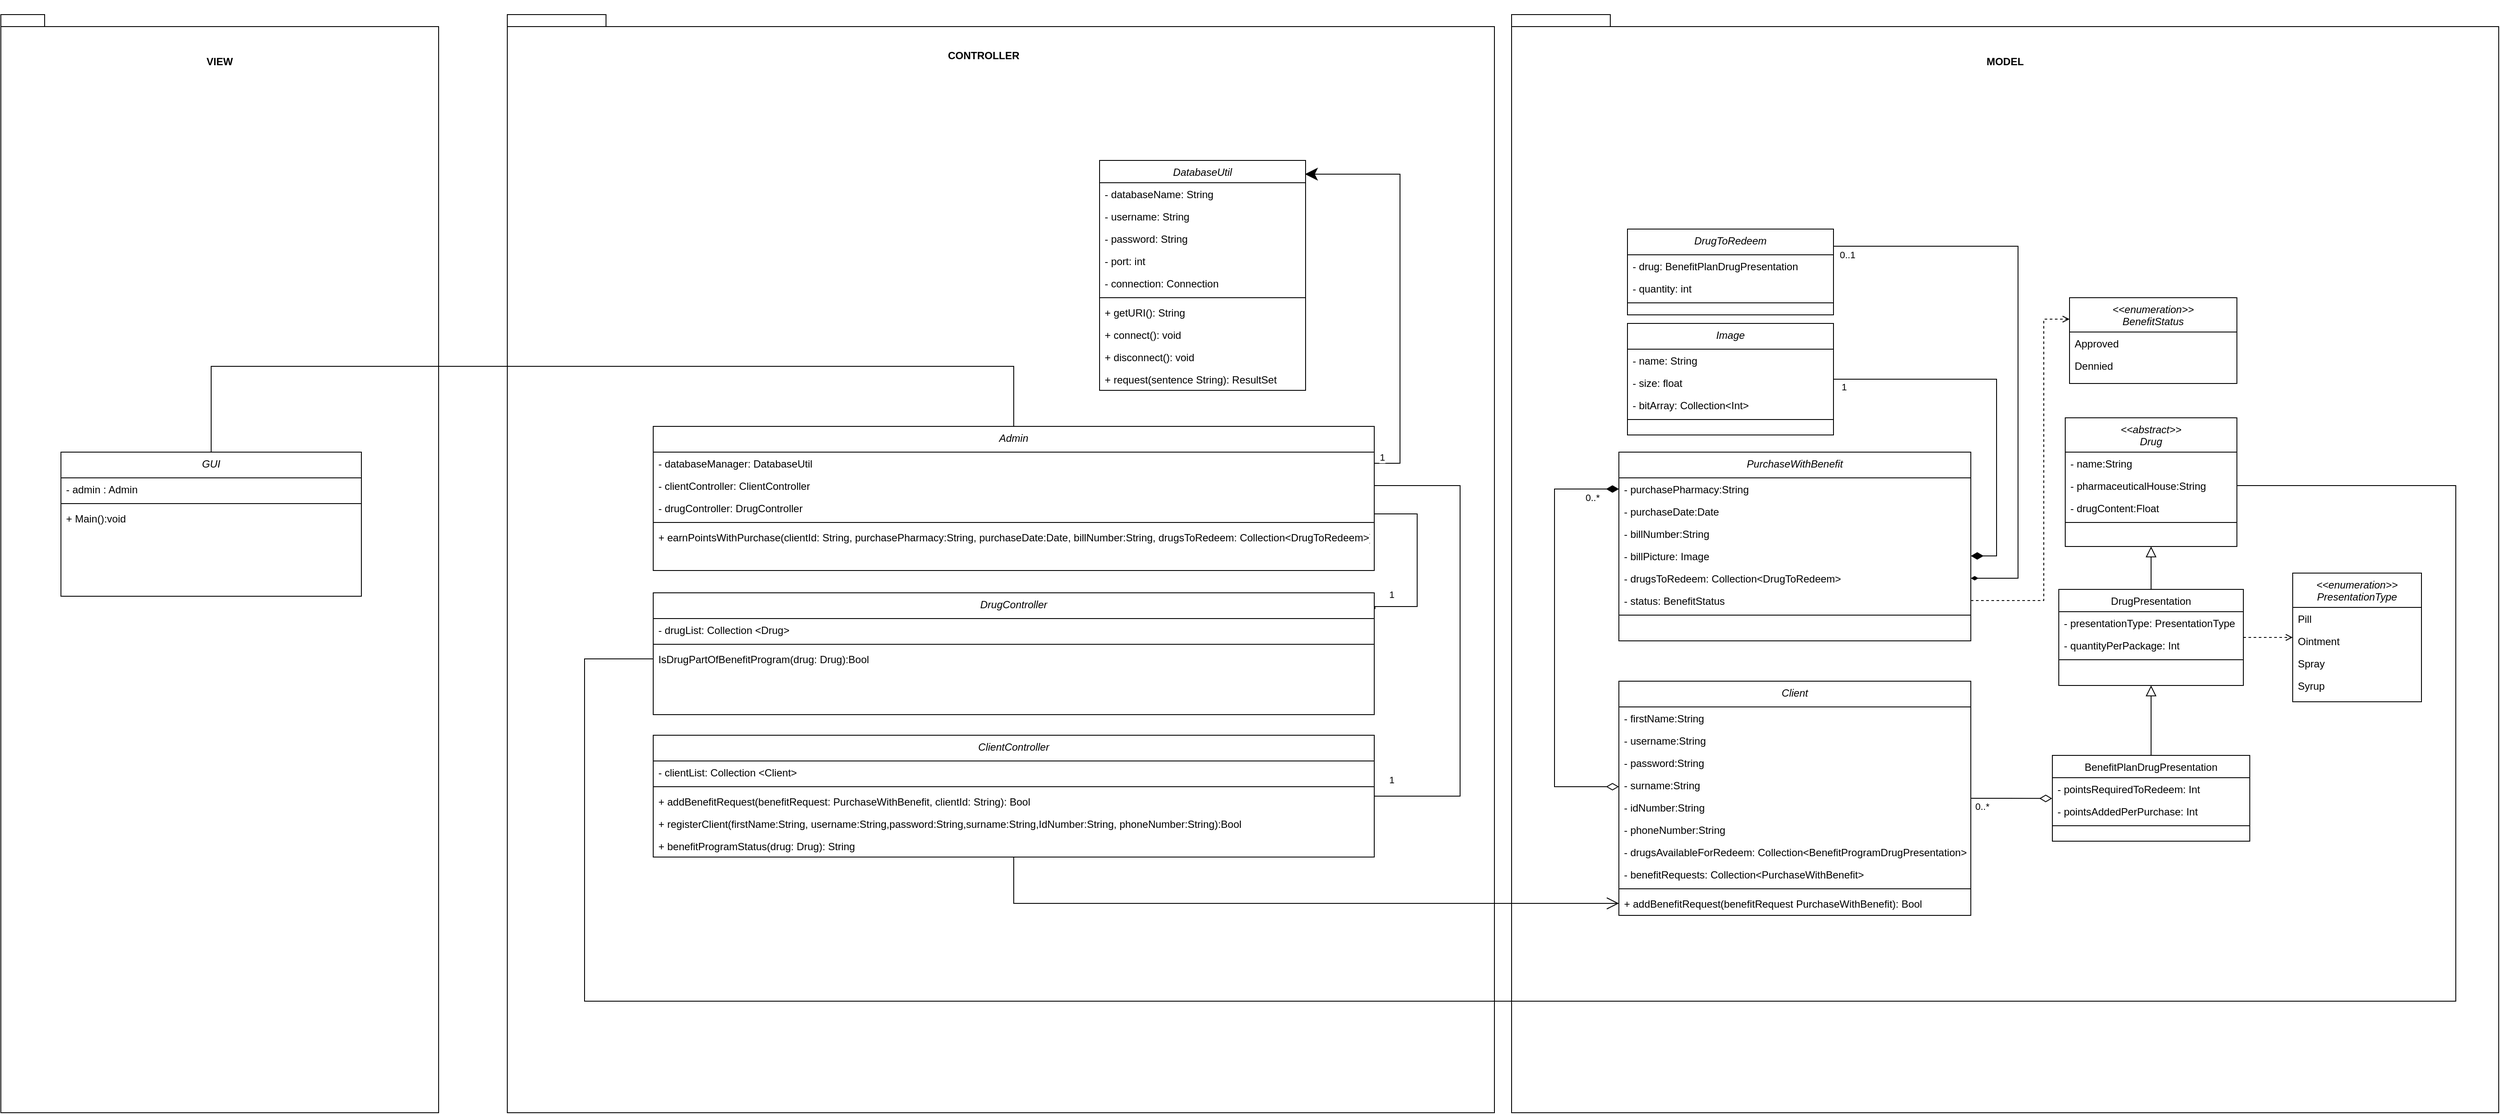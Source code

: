 <mxfile version="20.2.3" type="github">
  <diagram id="C5RBs43oDa-KdzZeNtuy" name="Page-1">
    <mxGraphModel dx="7880" dy="4813" grid="1" gridSize="10" guides="1" tooltips="1" connect="1" arrows="1" fold="1" page="1" pageScale="1" pageWidth="3300" pageHeight="2339" math="0" shadow="0">
      <root>
        <mxCell id="WIyWlLk6GJQsqaUBKTNV-0" />
        <mxCell id="WIyWlLk6GJQsqaUBKTNV-1" parent="WIyWlLk6GJQsqaUBKTNV-0" />
        <mxCell id="3LcJSR5Ssc-uMSmeljts-72" value="&amp;nbsp;" style="shape=folder;fontStyle=1;spacingTop=10;tabWidth=40;tabHeight=14;tabPosition=left;html=1;labelPosition=center;verticalLabelPosition=top;align=center;verticalAlign=bottom;horizontal=1;whiteSpace=wrap;" vertex="1" parent="WIyWlLk6GJQsqaUBKTNV-1">
          <mxGeometry x="750" y="570" width="1150" height="1280" as="geometry" />
        </mxCell>
        <mxCell id="atUHnyM-62ceG-vr9zn7-1" value="&amp;nbsp;" style="shape=folder;fontStyle=1;spacingTop=10;tabWidth=40;tabHeight=14;tabPosition=left;html=1;labelPosition=center;verticalLabelPosition=top;align=center;verticalAlign=bottom;horizontal=1;whiteSpace=wrap;" parent="WIyWlLk6GJQsqaUBKTNV-1" vertex="1">
          <mxGeometry x="1920" y="570" width="1150" height="1280" as="geometry" />
        </mxCell>
        <mxCell id="atUHnyM-62ceG-vr9zn7-2" value="&lt;&lt;abstract&gt;&gt;&#xa;Drug &#xa;" style="swimlane;fontStyle=2;align=center;verticalAlign=top;childLayout=stackLayout;horizontal=1;startSize=40;horizontalStack=0;resizeParent=1;resizeLast=0;collapsible=1;marginBottom=0;rounded=0;shadow=0;strokeWidth=1;" parent="WIyWlLk6GJQsqaUBKTNV-1" vertex="1">
          <mxGeometry x="2565" y="1040" width="200" height="150" as="geometry">
            <mxRectangle x="230" y="140" width="160" height="26" as="alternateBounds" />
          </mxGeometry>
        </mxCell>
        <mxCell id="atUHnyM-62ceG-vr9zn7-3" value="- name:String&#xa;" style="text;align=left;verticalAlign=top;spacingLeft=4;spacingRight=4;overflow=hidden;rotatable=0;points=[[0,0.5],[1,0.5]];portConstraint=eastwest;" parent="atUHnyM-62ceG-vr9zn7-2" vertex="1">
          <mxGeometry y="40" width="200" height="26" as="geometry" />
        </mxCell>
        <mxCell id="atUHnyM-62ceG-vr9zn7-4" value="- pharmaceuticalHouse:String&#xa;&#xa;&#xa;" style="text;align=left;verticalAlign=top;spacingLeft=4;spacingRight=4;overflow=hidden;rotatable=0;points=[[0,0.5],[1,0.5]];portConstraint=eastwest;rounded=0;shadow=0;html=0;" parent="atUHnyM-62ceG-vr9zn7-2" vertex="1">
          <mxGeometry y="66" width="200" height="26" as="geometry" />
        </mxCell>
        <mxCell id="atUHnyM-62ceG-vr9zn7-5" value="- drugContent:Float&#xa;&#xa;&#xa;&#xa;&#xa;" style="text;align=left;verticalAlign=top;spacingLeft=4;spacingRight=4;overflow=hidden;rotatable=0;points=[[0,0.5],[1,0.5]];portConstraint=eastwest;rounded=0;shadow=0;html=0;" parent="atUHnyM-62ceG-vr9zn7-2" vertex="1">
          <mxGeometry y="92" width="200" height="26" as="geometry" />
        </mxCell>
        <mxCell id="atUHnyM-62ceG-vr9zn7-6" value="" style="line;html=1;strokeWidth=1;align=left;verticalAlign=middle;spacingTop=-1;spacingLeft=3;spacingRight=3;rotatable=0;labelPosition=right;points=[];portConstraint=eastwest;" parent="atUHnyM-62ceG-vr9zn7-2" vertex="1">
          <mxGeometry y="118" width="200" height="8" as="geometry" />
        </mxCell>
        <mxCell id="CEyindMUrj24qh_-azC1-22" style="edgeStyle=orthogonalEdgeStyle;rounded=0;orthogonalLoop=1;jettySize=auto;html=1;startArrow=none;startFill=0;endArrow=open;endFill=0;dashed=1;" parent="WIyWlLk6GJQsqaUBKTNV-1" source="atUHnyM-62ceG-vr9zn7-7" target="atUHnyM-62ceG-vr9zn7-17" edge="1">
          <mxGeometry relative="1" as="geometry" />
        </mxCell>
        <mxCell id="atUHnyM-62ceG-vr9zn7-7" value="DrugPresentation" style="swimlane;fontStyle=0;align=center;verticalAlign=top;childLayout=stackLayout;horizontal=1;startSize=26;horizontalStack=0;resizeParent=1;resizeLast=0;collapsible=1;marginBottom=0;rounded=0;shadow=0;strokeWidth=1;" parent="WIyWlLk6GJQsqaUBKTNV-1" vertex="1">
          <mxGeometry x="2557.5" y="1240" width="215" height="112" as="geometry">
            <mxRectangle x="340" y="380" width="170" height="26" as="alternateBounds" />
          </mxGeometry>
        </mxCell>
        <mxCell id="atUHnyM-62ceG-vr9zn7-8" value="- presentationType: PresentationType" style="text;align=left;verticalAlign=top;spacingLeft=4;spacingRight=4;overflow=hidden;rotatable=0;points=[[0,0.5],[1,0.5]];portConstraint=eastwest;" parent="atUHnyM-62ceG-vr9zn7-7" vertex="1">
          <mxGeometry y="26" width="215" height="26" as="geometry" />
        </mxCell>
        <mxCell id="atUHnyM-62ceG-vr9zn7-9" value="- quantityPerPackage: Int" style="text;align=left;verticalAlign=top;spacingLeft=4;spacingRight=4;overflow=hidden;rotatable=0;points=[[0,0.5],[1,0.5]];portConstraint=eastwest;" parent="atUHnyM-62ceG-vr9zn7-7" vertex="1">
          <mxGeometry y="52" width="215" height="26" as="geometry" />
        </mxCell>
        <mxCell id="atUHnyM-62ceG-vr9zn7-10" value="" style="line;html=1;strokeWidth=1;align=left;verticalAlign=middle;spacingTop=-1;spacingLeft=3;spacingRight=3;rotatable=0;labelPosition=right;points=[];portConstraint=eastwest;" parent="atUHnyM-62ceG-vr9zn7-7" vertex="1">
          <mxGeometry y="78" width="215" height="8" as="geometry" />
        </mxCell>
        <mxCell id="atUHnyM-62ceG-vr9zn7-11" value="" style="endArrow=block;endSize=10;endFill=0;shadow=0;strokeWidth=1;rounded=0;edgeStyle=elbowEdgeStyle;elbow=vertical;" parent="WIyWlLk6GJQsqaUBKTNV-1" source="atUHnyM-62ceG-vr9zn7-7" target="atUHnyM-62ceG-vr9zn7-2" edge="1">
          <mxGeometry width="160" relative="1" as="geometry">
            <mxPoint x="2395" y="1203" as="sourcePoint" />
            <mxPoint x="2495" y="1101" as="targetPoint" />
          </mxGeometry>
        </mxCell>
        <mxCell id="atUHnyM-62ceG-vr9zn7-12" value="BenefitPlanDrugPresentation" style="swimlane;fontStyle=0;align=center;verticalAlign=top;childLayout=stackLayout;horizontal=1;startSize=26;horizontalStack=0;resizeParent=1;resizeLast=0;collapsible=1;marginBottom=0;rounded=0;shadow=0;strokeWidth=1;" parent="WIyWlLk6GJQsqaUBKTNV-1" vertex="1">
          <mxGeometry x="2550" y="1433.5" width="230" height="100" as="geometry">
            <mxRectangle x="340" y="380" width="170" height="26" as="alternateBounds" />
          </mxGeometry>
        </mxCell>
        <mxCell id="atUHnyM-62ceG-vr9zn7-13" value="- pointsRequiredToRedeem: Int" style="text;align=left;verticalAlign=top;spacingLeft=4;spacingRight=4;overflow=hidden;rotatable=0;points=[[0,0.5],[1,0.5]];portConstraint=eastwest;" parent="atUHnyM-62ceG-vr9zn7-12" vertex="1">
          <mxGeometry y="26" width="230" height="26" as="geometry" />
        </mxCell>
        <mxCell id="atUHnyM-62ceG-vr9zn7-14" value="- pointsAddedPerPurchase: Int" style="text;align=left;verticalAlign=top;spacingLeft=4;spacingRight=4;overflow=hidden;rotatable=0;points=[[0,0.5],[1,0.5]];portConstraint=eastwest;" parent="atUHnyM-62ceG-vr9zn7-12" vertex="1">
          <mxGeometry y="52" width="230" height="26" as="geometry" />
        </mxCell>
        <mxCell id="atUHnyM-62ceG-vr9zn7-15" value="" style="line;html=1;strokeWidth=1;align=left;verticalAlign=middle;spacingTop=-1;spacingLeft=3;spacingRight=3;rotatable=0;labelPosition=right;points=[];portConstraint=eastwest;" parent="atUHnyM-62ceG-vr9zn7-12" vertex="1">
          <mxGeometry y="78" width="230" height="8" as="geometry" />
        </mxCell>
        <mxCell id="atUHnyM-62ceG-vr9zn7-16" value="" style="endArrow=block;endSize=10;endFill=0;shadow=0;strokeWidth=1;rounded=0;edgeStyle=elbowEdgeStyle;elbow=vertical;entryX=0.5;entryY=1;entryDx=0;entryDy=0;" parent="WIyWlLk6GJQsqaUBKTNV-1" source="atUHnyM-62ceG-vr9zn7-12" target="atUHnyM-62ceG-vr9zn7-7" edge="1">
          <mxGeometry width="160" relative="1" as="geometry">
            <mxPoint x="2620" y="1200" as="sourcePoint" />
            <mxPoint x="2485" y="1140" as="targetPoint" />
          </mxGeometry>
        </mxCell>
        <mxCell id="atUHnyM-62ceG-vr9zn7-17" value="&lt;&lt;enumeration&gt;&gt;&#xa;PresentationType&#xa;" style="swimlane;fontStyle=2;align=center;verticalAlign=top;childLayout=stackLayout;horizontal=1;startSize=40;horizontalStack=0;resizeParent=1;resizeLast=0;collapsible=1;marginBottom=0;rounded=0;shadow=0;strokeWidth=1;" parent="WIyWlLk6GJQsqaUBKTNV-1" vertex="1">
          <mxGeometry x="2830" y="1221" width="150" height="150" as="geometry">
            <mxRectangle x="230" y="140" width="160" height="26" as="alternateBounds" />
          </mxGeometry>
        </mxCell>
        <mxCell id="atUHnyM-62ceG-vr9zn7-18" value="Pill" style="text;align=left;verticalAlign=top;spacingLeft=4;spacingRight=4;overflow=hidden;rotatable=0;points=[[0,0.5],[1,0.5]];portConstraint=eastwest;" parent="atUHnyM-62ceG-vr9zn7-17" vertex="1">
          <mxGeometry y="40" width="150" height="26" as="geometry" />
        </mxCell>
        <mxCell id="atUHnyM-62ceG-vr9zn7-19" value="Ointment" style="text;align=left;verticalAlign=top;spacingLeft=4;spacingRight=4;overflow=hidden;rotatable=0;points=[[0,0.5],[1,0.5]];portConstraint=eastwest;rounded=0;shadow=0;html=0;" parent="atUHnyM-62ceG-vr9zn7-17" vertex="1">
          <mxGeometry y="66" width="150" height="26" as="geometry" />
        </mxCell>
        <mxCell id="atUHnyM-62ceG-vr9zn7-20" value="Spray" style="text;align=left;verticalAlign=top;spacingLeft=4;spacingRight=4;overflow=hidden;rotatable=0;points=[[0,0.5],[1,0.5]];portConstraint=eastwest;rounded=0;shadow=0;html=0;" parent="atUHnyM-62ceG-vr9zn7-17" vertex="1">
          <mxGeometry y="92" width="150" height="26" as="geometry" />
        </mxCell>
        <mxCell id="atUHnyM-62ceG-vr9zn7-21" value="Syrup" style="text;align=left;verticalAlign=top;spacingLeft=4;spacingRight=4;overflow=hidden;rotatable=0;points=[[0,0.5],[1,0.5]];portConstraint=eastwest;rounded=0;shadow=0;html=0;" parent="atUHnyM-62ceG-vr9zn7-17" vertex="1">
          <mxGeometry y="118" width="150" height="26" as="geometry" />
        </mxCell>
        <mxCell id="atUHnyM-62ceG-vr9zn7-23" value="&lt;div&gt;MODEL&lt;/div&gt;" style="text;html=1;strokeColor=none;fillColor=none;align=center;verticalAlign=middle;whiteSpace=wrap;rounded=0;fontStyle=1" parent="WIyWlLk6GJQsqaUBKTNV-1" vertex="1">
          <mxGeometry x="2465" y="610" width="60" height="30" as="geometry" />
        </mxCell>
        <mxCell id="atUHnyM-62ceG-vr9zn7-24" value="Client" style="swimlane;fontStyle=2;align=center;verticalAlign=top;childLayout=stackLayout;horizontal=1;startSize=30;horizontalStack=0;resizeParent=1;resizeLast=0;collapsible=1;marginBottom=0;rounded=0;shadow=0;strokeWidth=1;" parent="WIyWlLk6GJQsqaUBKTNV-1" vertex="1">
          <mxGeometry x="2045" y="1347" width="410" height="273" as="geometry">
            <mxRectangle x="230" y="140" width="160" height="26" as="alternateBounds" />
          </mxGeometry>
        </mxCell>
        <mxCell id="atUHnyM-62ceG-vr9zn7-25" value="- firstName:String&#xa;" style="text;align=left;verticalAlign=top;spacingLeft=4;spacingRight=4;overflow=hidden;rotatable=0;points=[[0,0.5],[1,0.5]];portConstraint=eastwest;" parent="atUHnyM-62ceG-vr9zn7-24" vertex="1">
          <mxGeometry y="30" width="410" height="26" as="geometry" />
        </mxCell>
        <mxCell id="CEyindMUrj24qh_-azC1-0" value="- username:String&#xa;" style="text;align=left;verticalAlign=top;spacingLeft=4;spacingRight=4;overflow=hidden;rotatable=0;points=[[0,0.5],[1,0.5]];portConstraint=eastwest;" parent="atUHnyM-62ceG-vr9zn7-24" vertex="1">
          <mxGeometry y="56" width="410" height="26" as="geometry" />
        </mxCell>
        <mxCell id="CEyindMUrj24qh_-azC1-1" value="- password:String&#xa;" style="text;align=left;verticalAlign=top;spacingLeft=4;spacingRight=4;overflow=hidden;rotatable=0;points=[[0,0.5],[1,0.5]];portConstraint=eastwest;" parent="atUHnyM-62ceG-vr9zn7-24" vertex="1">
          <mxGeometry y="82" width="410" height="26" as="geometry" />
        </mxCell>
        <mxCell id="atUHnyM-62ceG-vr9zn7-26" value="- surname:String" style="text;align=left;verticalAlign=top;spacingLeft=4;spacingRight=4;overflow=hidden;rotatable=0;points=[[0,0.5],[1,0.5]];portConstraint=eastwest;rounded=0;shadow=0;html=0;" parent="atUHnyM-62ceG-vr9zn7-24" vertex="1">
          <mxGeometry y="108" width="410" height="26" as="geometry" />
        </mxCell>
        <mxCell id="atUHnyM-62ceG-vr9zn7-27" value="- idNumber:String&#xa;&#xa;&#xa;&#xa;&#xa;" style="text;align=left;verticalAlign=top;spacingLeft=4;spacingRight=4;overflow=hidden;rotatable=0;points=[[0,0.5],[1,0.5]];portConstraint=eastwest;rounded=0;shadow=0;html=0;" parent="atUHnyM-62ceG-vr9zn7-24" vertex="1">
          <mxGeometry y="134" width="410" height="26" as="geometry" />
        </mxCell>
        <mxCell id="atUHnyM-62ceG-vr9zn7-28" value="- phoneNumber:String&#xa;&#xa;&#xa;&#xa;&#xa;" style="text;align=left;verticalAlign=top;spacingLeft=4;spacingRight=4;overflow=hidden;rotatable=0;points=[[0,0.5],[1,0.5]];portConstraint=eastwest;rounded=0;shadow=0;html=0;" parent="atUHnyM-62ceG-vr9zn7-24" vertex="1">
          <mxGeometry y="160" width="410" height="26" as="geometry" />
        </mxCell>
        <mxCell id="atUHnyM-62ceG-vr9zn7-29" value="- drugsAvailableForRedeem: Collection&lt;BenefitProgramDrugPresentation&gt;&#xa;&#xa;&#xa;&#xa;&#xa;" style="text;align=left;verticalAlign=top;spacingLeft=4;spacingRight=4;overflow=hidden;rotatable=0;points=[[0,0.5],[1,0.5]];portConstraint=eastwest;rounded=0;shadow=0;html=0;" parent="atUHnyM-62ceG-vr9zn7-24" vertex="1">
          <mxGeometry y="186" width="410" height="26" as="geometry" />
        </mxCell>
        <mxCell id="CEyindMUrj24qh_-azC1-20" value="- benefitRequests: Collection&lt;PurchaseWithBenefit&gt;&#xa;&#xa;&#xa;&#xa;&#xa;" style="text;align=left;verticalAlign=top;spacingLeft=4;spacingRight=4;overflow=hidden;rotatable=0;points=[[0,0.5],[1,0.5]];portConstraint=eastwest;rounded=0;shadow=0;html=0;" parent="atUHnyM-62ceG-vr9zn7-24" vertex="1">
          <mxGeometry y="212" width="410" height="26" as="geometry" />
        </mxCell>
        <mxCell id="atUHnyM-62ceG-vr9zn7-30" value="" style="line;html=1;strokeWidth=1;align=left;verticalAlign=middle;spacingTop=-1;spacingLeft=3;spacingRight=3;rotatable=0;labelPosition=right;points=[];portConstraint=eastwest;" parent="atUHnyM-62ceG-vr9zn7-24" vertex="1">
          <mxGeometry y="238" width="410" height="8" as="geometry" />
        </mxCell>
        <mxCell id="3LcJSR5Ssc-uMSmeljts-64" value="+ addBenefitRequest(benefitRequest PurchaseWithBenefit): Bool" style="text;strokeColor=none;fillColor=none;align=left;verticalAlign=top;spacingLeft=4;spacingRight=4;overflow=hidden;rotatable=0;points=[[0,0.5],[1,0.5]];portConstraint=eastwest;" vertex="1" parent="atUHnyM-62ceG-vr9zn7-24">
          <mxGeometry y="246" width="410" height="26" as="geometry" />
        </mxCell>
        <mxCell id="atUHnyM-62ceG-vr9zn7-31" value="PurchaseWithBenefit" style="swimlane;fontStyle=2;align=center;verticalAlign=top;childLayout=stackLayout;horizontal=1;startSize=30;horizontalStack=0;resizeParent=1;resizeLast=0;collapsible=1;marginBottom=0;rounded=0;shadow=0;strokeWidth=1;" parent="WIyWlLk6GJQsqaUBKTNV-1" vertex="1">
          <mxGeometry x="2045" y="1080" width="410" height="220" as="geometry">
            <mxRectangle x="230" y="140" width="160" height="26" as="alternateBounds" />
          </mxGeometry>
        </mxCell>
        <mxCell id="atUHnyM-62ceG-vr9zn7-33" value="- purchasePharmacy:String" style="text;align=left;verticalAlign=top;spacingLeft=4;spacingRight=4;overflow=hidden;rotatable=0;points=[[0,0.5],[1,0.5]];portConstraint=eastwest;rounded=0;shadow=0;html=0;" parent="atUHnyM-62ceG-vr9zn7-31" vertex="1">
          <mxGeometry y="30" width="410" height="26" as="geometry" />
        </mxCell>
        <mxCell id="atUHnyM-62ceG-vr9zn7-34" value="- purchaseDate:Date&#xa;&#xa;&#xa;&#xa;&#xa;" style="text;align=left;verticalAlign=top;spacingLeft=4;spacingRight=4;overflow=hidden;rotatable=0;points=[[0,0.5],[1,0.5]];portConstraint=eastwest;rounded=0;shadow=0;html=0;" parent="atUHnyM-62ceG-vr9zn7-31" vertex="1">
          <mxGeometry y="56" width="410" height="26" as="geometry" />
        </mxCell>
        <mxCell id="atUHnyM-62ceG-vr9zn7-35" value="- billNumber:String&#xa;&#xa;&#xa;&#xa;&#xa;" style="text;align=left;verticalAlign=top;spacingLeft=4;spacingRight=4;overflow=hidden;rotatable=0;points=[[0,0.5],[1,0.5]];portConstraint=eastwest;rounded=0;shadow=0;html=0;" parent="atUHnyM-62ceG-vr9zn7-31" vertex="1">
          <mxGeometry y="82" width="410" height="26" as="geometry" />
        </mxCell>
        <mxCell id="atUHnyM-62ceG-vr9zn7-36" value="- billPicture: Image&#xa;&#xa;&#xa;&#xa;&#xa;" style="text;align=left;verticalAlign=top;spacingLeft=4;spacingRight=4;overflow=hidden;rotatable=0;points=[[0,0.5],[1,0.5]];portConstraint=eastwest;rounded=0;shadow=0;html=0;" parent="atUHnyM-62ceG-vr9zn7-31" vertex="1">
          <mxGeometry y="108" width="410" height="26" as="geometry" />
        </mxCell>
        <mxCell id="CEyindMUrj24qh_-azC1-11" value="- drugsToRedeem: Collection&lt;DrugToRedeem&gt;" style="text;align=left;verticalAlign=top;spacingLeft=4;spacingRight=4;overflow=hidden;rotatable=0;points=[[0,0.5],[1,0.5]];portConstraint=eastwest;rounded=0;shadow=0;html=0;" parent="atUHnyM-62ceG-vr9zn7-31" vertex="1">
          <mxGeometry y="134" width="410" height="26" as="geometry" />
        </mxCell>
        <mxCell id="3LcJSR5Ssc-uMSmeljts-57" value="- status: BenefitStatus" style="text;align=left;verticalAlign=top;spacingLeft=4;spacingRight=4;overflow=hidden;rotatable=0;points=[[0,0.5],[1,0.5]];portConstraint=eastwest;rounded=0;shadow=0;html=0;" vertex="1" parent="atUHnyM-62ceG-vr9zn7-31">
          <mxGeometry y="160" width="410" height="26" as="geometry" />
        </mxCell>
        <mxCell id="atUHnyM-62ceG-vr9zn7-37" value="" style="line;html=1;strokeWidth=1;align=left;verticalAlign=middle;spacingTop=-1;spacingLeft=3;spacingRight=3;rotatable=0;labelPosition=right;points=[];portConstraint=eastwest;" parent="atUHnyM-62ceG-vr9zn7-31" vertex="1">
          <mxGeometry y="186" width="410" height="8" as="geometry" />
        </mxCell>
        <mxCell id="atUHnyM-62ceG-vr9zn7-38" style="edgeStyle=orthogonalEdgeStyle;rounded=0;orthogonalLoop=1;jettySize=auto;html=1;entryX=-0.001;entryY=0.932;entryDx=0;entryDy=0;entryPerimeter=0;endArrow=diamondThin;endFill=0;endSize=12;" parent="WIyWlLk6GJQsqaUBKTNV-1" source="atUHnyM-62ceG-vr9zn7-24" target="atUHnyM-62ceG-vr9zn7-13" edge="1">
          <mxGeometry relative="1" as="geometry" />
        </mxCell>
        <mxCell id="atUHnyM-62ceG-vr9zn7-39" value="0..*" style="edgeLabel;html=1;align=center;verticalAlign=bottom;resizable=0;points=[];" parent="atUHnyM-62ceG-vr9zn7-38" vertex="1" connectable="0">
          <mxGeometry x="-0.74" relative="1" as="geometry">
            <mxPoint y="18" as="offset" />
          </mxGeometry>
        </mxCell>
        <mxCell id="CEyindMUrj24qh_-azC1-26" style="edgeStyle=orthogonalEdgeStyle;rounded=0;orthogonalLoop=1;jettySize=auto;html=1;entryX=1;entryY=0.5;entryDx=0;entryDy=0;startArrow=none;startFill=0;endArrow=diamondThin;endFill=1;startSize=12;endSize=12;" parent="WIyWlLk6GJQsqaUBKTNV-1" source="CEyindMUrj24qh_-azC1-2" target="atUHnyM-62ceG-vr9zn7-36" edge="1">
          <mxGeometry relative="1" as="geometry">
            <Array as="points">
              <mxPoint x="2485" y="995" />
              <mxPoint x="2485" y="1201" />
            </Array>
          </mxGeometry>
        </mxCell>
        <mxCell id="CEyindMUrj24qh_-azC1-28" value="&lt;div&gt;1&lt;/div&gt;" style="edgeLabel;html=1;align=center;verticalAlign=middle;resizable=0;points=[];" parent="CEyindMUrj24qh_-azC1-26" vertex="1" connectable="0">
          <mxGeometry x="-0.878" y="-1" relative="1" as="geometry">
            <mxPoint x="-14" y="8" as="offset" />
          </mxGeometry>
        </mxCell>
        <mxCell id="CEyindMUrj24qh_-azC1-2" value="Image" style="swimlane;fontStyle=2;align=center;verticalAlign=top;childLayout=stackLayout;horizontal=1;startSize=30;horizontalStack=0;resizeParent=1;resizeLast=0;collapsible=1;marginBottom=0;rounded=0;shadow=0;strokeWidth=1;" parent="WIyWlLk6GJQsqaUBKTNV-1" vertex="1">
          <mxGeometry x="2055" y="930" width="240" height="130" as="geometry">
            <mxRectangle x="230" y="140" width="160" height="26" as="alternateBounds" />
          </mxGeometry>
        </mxCell>
        <mxCell id="CEyindMUrj24qh_-azC1-3" value="- name: String&#xa;" style="text;align=left;verticalAlign=top;spacingLeft=4;spacingRight=4;overflow=hidden;rotatable=0;points=[[0,0.5],[1,0.5]];portConstraint=eastwest;" parent="CEyindMUrj24qh_-azC1-2" vertex="1">
          <mxGeometry y="30" width="240" height="26" as="geometry" />
        </mxCell>
        <mxCell id="CEyindMUrj24qh_-azC1-4" value="- size: float" style="text;align=left;verticalAlign=top;spacingLeft=4;spacingRight=4;overflow=hidden;rotatable=0;points=[[0,0.5],[1,0.5]];portConstraint=eastwest;rounded=0;shadow=0;html=0;" parent="CEyindMUrj24qh_-azC1-2" vertex="1">
          <mxGeometry y="56" width="240" height="26" as="geometry" />
        </mxCell>
        <mxCell id="CEyindMUrj24qh_-azC1-5" value="- bitArray: Collection&lt;Int&gt;&#xa;&#xa;&#xa;&#xa;&#xa;" style="text;align=left;verticalAlign=top;spacingLeft=4;spacingRight=4;overflow=hidden;rotatable=0;points=[[0,0.5],[1,0.5]];portConstraint=eastwest;rounded=0;shadow=0;html=0;" parent="CEyindMUrj24qh_-azC1-2" vertex="1">
          <mxGeometry y="82" width="240" height="26" as="geometry" />
        </mxCell>
        <mxCell id="CEyindMUrj24qh_-azC1-8" value="" style="line;html=1;strokeWidth=1;align=left;verticalAlign=middle;spacingTop=-1;spacingLeft=3;spacingRight=3;rotatable=0;labelPosition=right;points=[];portConstraint=eastwest;" parent="CEyindMUrj24qh_-azC1-2" vertex="1">
          <mxGeometry y="108" width="240" height="8" as="geometry" />
        </mxCell>
        <mxCell id="3LcJSR5Ssc-uMSmeljts-65" style="edgeStyle=orthogonalEdgeStyle;rounded=0;orthogonalLoop=1;jettySize=auto;html=1;entryX=1;entryY=0.5;entryDx=0;entryDy=0;endArrow=diamondThin;endFill=1;" edge="1" parent="WIyWlLk6GJQsqaUBKTNV-1" source="CEyindMUrj24qh_-azC1-13" target="CEyindMUrj24qh_-azC1-11">
          <mxGeometry relative="1" as="geometry">
            <Array as="points">
              <mxPoint x="2510" y="840" />
              <mxPoint x="2510" y="1227" />
            </Array>
          </mxGeometry>
        </mxCell>
        <mxCell id="3LcJSR5Ssc-uMSmeljts-66" value="0..1" style="edgeLabel;html=1;align=center;verticalAlign=middle;resizable=0;points=[];" vertex="1" connectable="0" parent="3LcJSR5Ssc-uMSmeljts-65">
          <mxGeometry x="-0.926" y="-2" relative="1" as="geometry">
            <mxPoint x="-9" y="8" as="offset" />
          </mxGeometry>
        </mxCell>
        <mxCell id="CEyindMUrj24qh_-azC1-13" value="DrugToRedeem" style="swimlane;fontStyle=2;align=center;verticalAlign=top;childLayout=stackLayout;horizontal=1;startSize=30;horizontalStack=0;resizeParent=1;resizeLast=0;collapsible=1;marginBottom=0;rounded=0;shadow=0;strokeWidth=1;" parent="WIyWlLk6GJQsqaUBKTNV-1" vertex="1">
          <mxGeometry x="2055" y="820" width="240" height="100" as="geometry">
            <mxRectangle x="230" y="140" width="160" height="26" as="alternateBounds" />
          </mxGeometry>
        </mxCell>
        <mxCell id="CEyindMUrj24qh_-azC1-14" value="- drug: BenefitPlanDrugPresentation" style="text;align=left;verticalAlign=top;spacingLeft=4;spacingRight=4;overflow=hidden;rotatable=0;points=[[0,0.5],[1,0.5]];portConstraint=eastwest;" parent="CEyindMUrj24qh_-azC1-13" vertex="1">
          <mxGeometry y="30" width="240" height="26" as="geometry" />
        </mxCell>
        <mxCell id="CEyindMUrj24qh_-azC1-15" value="- quantity: int" style="text;align=left;verticalAlign=top;spacingLeft=4;spacingRight=4;overflow=hidden;rotatable=0;points=[[0,0.5],[1,0.5]];portConstraint=eastwest;rounded=0;shadow=0;html=0;" parent="CEyindMUrj24qh_-azC1-13" vertex="1">
          <mxGeometry y="56" width="240" height="26" as="geometry" />
        </mxCell>
        <mxCell id="CEyindMUrj24qh_-azC1-17" value="" style="line;html=1;strokeWidth=1;align=left;verticalAlign=middle;spacingTop=-1;spacingLeft=3;spacingRight=3;rotatable=0;labelPosition=right;points=[];portConstraint=eastwest;" parent="CEyindMUrj24qh_-azC1-13" vertex="1">
          <mxGeometry y="82" width="240" height="8" as="geometry" />
        </mxCell>
        <mxCell id="CEyindMUrj24qh_-azC1-19" style="edgeStyle=orthogonalEdgeStyle;rounded=0;orthogonalLoop=1;jettySize=auto;html=1;endArrow=diamondThin;endFill=0;startArrow=diamondThin;startFill=1;endSize=12;startSize=12;" parent="WIyWlLk6GJQsqaUBKTNV-1" target="atUHnyM-62ceG-vr9zn7-24" edge="1">
          <mxGeometry relative="1" as="geometry">
            <Array as="points">
              <mxPoint x="1970" y="1123" />
              <mxPoint x="1970" y="1470" />
            </Array>
            <mxPoint x="2045" y="1123.034" as="sourcePoint" />
          </mxGeometry>
        </mxCell>
        <mxCell id="CEyindMUrj24qh_-azC1-24" value="0..*" style="edgeLabel;html=1;align=center;verticalAlign=middle;resizable=0;points=[];" parent="CEyindMUrj24qh_-azC1-19" vertex="1" connectable="0">
          <mxGeometry x="-0.905" y="-1" relative="1" as="geometry">
            <mxPoint x="-8" y="11" as="offset" />
          </mxGeometry>
        </mxCell>
        <mxCell id="3LcJSR5Ssc-uMSmeljts-1" value="&lt;div&gt;CONTROLLER&lt;/div&gt;&lt;div&gt;&lt;br&gt;&lt;/div&gt;" style="text;html=1;strokeColor=none;fillColor=none;align=center;verticalAlign=middle;whiteSpace=wrap;rounded=0;fontStyle=1" vertex="1" parent="WIyWlLk6GJQsqaUBKTNV-1">
          <mxGeometry x="1275" y="610" width="60" height="30" as="geometry" />
        </mxCell>
        <mxCell id="3LcJSR5Ssc-uMSmeljts-2" value="&amp;nbsp;" style="shape=folder;fontStyle=1;spacingTop=10;tabWidth=40;tabHeight=14;tabPosition=left;html=1;labelPosition=center;verticalLabelPosition=top;align=center;verticalAlign=bottom;horizontal=1;whiteSpace=wrap;" vertex="1" parent="WIyWlLk6GJQsqaUBKTNV-1">
          <mxGeometry x="160" y="570" width="510" height="1280" as="geometry" />
        </mxCell>
        <mxCell id="3LcJSR5Ssc-uMSmeljts-3" value="VIEW" style="text;html=1;strokeColor=none;fillColor=none;align=center;verticalAlign=middle;whiteSpace=wrap;rounded=0;fontStyle=1" vertex="1" parent="WIyWlLk6GJQsqaUBKTNV-1">
          <mxGeometry x="385" y="610" width="60" height="30" as="geometry" />
        </mxCell>
        <mxCell id="3LcJSR5Ssc-uMSmeljts-4" value="Admin" style="swimlane;fontStyle=2;align=center;verticalAlign=top;childLayout=stackLayout;horizontal=1;startSize=30;horizontalStack=0;resizeParent=1;resizeLast=0;collapsible=1;marginBottom=0;rounded=0;shadow=0;strokeWidth=1;" vertex="1" parent="WIyWlLk6GJQsqaUBKTNV-1">
          <mxGeometry x="920" y="1050" width="840" height="168" as="geometry">
            <mxRectangle x="230" y="140" width="160" height="26" as="alternateBounds" />
          </mxGeometry>
        </mxCell>
        <mxCell id="3LcJSR5Ssc-uMSmeljts-6" value="- databaseManager: DatabaseUtil" style="text;align=left;verticalAlign=top;spacingLeft=4;spacingRight=4;overflow=hidden;rotatable=0;points=[[0,0.5],[1,0.5]];portConstraint=eastwest;rounded=0;shadow=0;html=0;" vertex="1" parent="3LcJSR5Ssc-uMSmeljts-4">
          <mxGeometry y="30" width="840" height="26" as="geometry" />
        </mxCell>
        <mxCell id="3LcJSR5Ssc-uMSmeljts-69" value="- clientController: ClientController" style="text;align=left;verticalAlign=top;spacingLeft=4;spacingRight=4;overflow=hidden;rotatable=0;points=[[0,0.5],[1,0.5]];portConstraint=eastwest;" vertex="1" parent="3LcJSR5Ssc-uMSmeljts-4">
          <mxGeometry y="56" width="840" height="26" as="geometry" />
        </mxCell>
        <mxCell id="3LcJSR5Ssc-uMSmeljts-81" value="- drugController: DrugController" style="text;align=left;verticalAlign=top;spacingLeft=4;spacingRight=4;overflow=hidden;rotatable=0;points=[[0,0.5],[1,0.5]];portConstraint=eastwest;" vertex="1" parent="3LcJSR5Ssc-uMSmeljts-4">
          <mxGeometry y="82" width="840" height="26" as="geometry" />
        </mxCell>
        <mxCell id="3LcJSR5Ssc-uMSmeljts-7" value="" style="line;html=1;strokeWidth=1;align=left;verticalAlign=middle;spacingTop=-1;spacingLeft=3;spacingRight=3;rotatable=0;labelPosition=right;points=[];portConstraint=eastwest;" vertex="1" parent="3LcJSR5Ssc-uMSmeljts-4">
          <mxGeometry y="108" width="840" height="8" as="geometry" />
        </mxCell>
        <mxCell id="3LcJSR5Ssc-uMSmeljts-71" value="+ earnPointsWithPurchase(clientId: String, purchasePharmacy:String, purchaseDate:Date, billNumber:String, drugsToRedeem: Collection&lt;DrugToRedeem&gt;):Bool" style="text;strokeColor=none;fillColor=none;align=left;verticalAlign=top;spacingLeft=4;spacingRight=4;overflow=hidden;rotatable=0;points=[[0,0.5],[1,0.5]];portConstraint=eastwest;" vertex="1" parent="3LcJSR5Ssc-uMSmeljts-4">
          <mxGeometry y="116" width="840" height="26" as="geometry" />
        </mxCell>
        <mxCell id="3LcJSR5Ssc-uMSmeljts-87" style="edgeStyle=orthogonalEdgeStyle;rounded=0;orthogonalLoop=1;jettySize=auto;html=1;entryX=1;entryY=0.5;entryDx=0;entryDy=0;endArrow=none;endFill=0;endSize=12;exitX=1;exitY=0.5;exitDx=0;exitDy=0;" edge="1" parent="WIyWlLk6GJQsqaUBKTNV-1" source="3LcJSR5Ssc-uMSmeljts-68" target="3LcJSR5Ssc-uMSmeljts-69">
          <mxGeometry relative="1" as="geometry">
            <Array as="points">
              <mxPoint x="1760" y="1481" />
              <mxPoint x="1860" y="1481" />
              <mxPoint x="1860" y="1119" />
            </Array>
          </mxGeometry>
        </mxCell>
        <mxCell id="3LcJSR5Ssc-uMSmeljts-88" value="1" style="edgeLabel;html=1;align=center;verticalAlign=middle;resizable=0;points=[];" vertex="1" connectable="0" parent="3LcJSR5Ssc-uMSmeljts-87">
          <mxGeometry x="-0.908" y="4" relative="1" as="geometry">
            <mxPoint y="-15" as="offset" />
          </mxGeometry>
        </mxCell>
        <mxCell id="3LcJSR5Ssc-uMSmeljts-100" style="edgeStyle=orthogonalEdgeStyle;rounded=0;orthogonalLoop=1;jettySize=auto;html=1;entryX=0;entryY=0.5;entryDx=0;entryDy=0;endArrow=open;endFill=0;endSize=12;" edge="1" parent="WIyWlLk6GJQsqaUBKTNV-1" source="3LcJSR5Ssc-uMSmeljts-8" target="3LcJSR5Ssc-uMSmeljts-64">
          <mxGeometry relative="1" as="geometry" />
        </mxCell>
        <mxCell id="3LcJSR5Ssc-uMSmeljts-8" value="ClientController" style="swimlane;fontStyle=2;align=center;verticalAlign=top;childLayout=stackLayout;horizontal=1;startSize=30;horizontalStack=0;resizeParent=1;resizeLast=0;collapsible=1;marginBottom=0;rounded=0;shadow=0;strokeWidth=1;" vertex="1" parent="WIyWlLk6GJQsqaUBKTNV-1">
          <mxGeometry x="920" y="1410" width="840" height="142" as="geometry">
            <mxRectangle x="230" y="140" width="160" height="26" as="alternateBounds" />
          </mxGeometry>
        </mxCell>
        <mxCell id="3LcJSR5Ssc-uMSmeljts-67" value="- clientList: Collection &lt;Client&gt;" style="text;align=left;verticalAlign=top;spacingLeft=4;spacingRight=4;overflow=hidden;rotatable=0;points=[[0,0.5],[1,0.5]];portConstraint=eastwest;" vertex="1" parent="3LcJSR5Ssc-uMSmeljts-8">
          <mxGeometry y="30" width="840" height="26" as="geometry" />
        </mxCell>
        <mxCell id="3LcJSR5Ssc-uMSmeljts-11" value="" style="line;html=1;strokeWidth=1;align=left;verticalAlign=middle;spacingTop=-1;spacingLeft=3;spacingRight=3;rotatable=0;labelPosition=right;points=[];portConstraint=eastwest;" vertex="1" parent="3LcJSR5Ssc-uMSmeljts-8">
          <mxGeometry y="56" width="840" height="8" as="geometry" />
        </mxCell>
        <mxCell id="3LcJSR5Ssc-uMSmeljts-68" value="+ addBenefitRequest(benefitRequest: PurchaseWithBenefit, clientId: String): Bool" style="text;strokeColor=none;fillColor=none;align=left;verticalAlign=top;spacingLeft=4;spacingRight=4;overflow=hidden;rotatable=0;points=[[0,0.5],[1,0.5]];portConstraint=eastwest;" vertex="1" parent="3LcJSR5Ssc-uMSmeljts-8">
          <mxGeometry y="64" width="840" height="26" as="geometry" />
        </mxCell>
        <mxCell id="3LcJSR5Ssc-uMSmeljts-73" value="+ registerClient(firstName:String, username:String,password:String,surname:String,IdNumber:String, phoneNumber:String):Bool" style="text;strokeColor=none;fillColor=none;align=left;verticalAlign=top;spacingLeft=4;spacingRight=4;overflow=hidden;rotatable=0;points=[[0,0.5],[1,0.5]];portConstraint=eastwest;" vertex="1" parent="3LcJSR5Ssc-uMSmeljts-8">
          <mxGeometry y="90" width="840" height="26" as="geometry" />
        </mxCell>
        <mxCell id="3LcJSR5Ssc-uMSmeljts-90" value="+ benefitProgramStatus(drug: Drug): String" style="text;strokeColor=none;fillColor=none;align=left;verticalAlign=top;spacingLeft=4;spacingRight=4;overflow=hidden;rotatable=0;points=[[0,0.5],[1,0.5]];portConstraint=eastwest;" vertex="1" parent="3LcJSR5Ssc-uMSmeljts-8">
          <mxGeometry y="116" width="840" height="26" as="geometry" />
        </mxCell>
        <mxCell id="3LcJSR5Ssc-uMSmeljts-22" value="DatabaseUtil" style="swimlane;fontStyle=2;align=center;verticalAlign=top;childLayout=stackLayout;horizontal=1;startSize=26;horizontalStack=0;resizeParent=1;resizeParentMax=0;resizeLast=0;collapsible=1;marginBottom=0;" vertex="1" parent="WIyWlLk6GJQsqaUBKTNV-1">
          <mxGeometry x="1440" y="740" width="240" height="268" as="geometry" />
        </mxCell>
        <mxCell id="3LcJSR5Ssc-uMSmeljts-23" value="- databaseName: String" style="text;strokeColor=none;fillColor=none;align=left;verticalAlign=top;spacingLeft=4;spacingRight=4;overflow=hidden;rotatable=0;points=[[0,0.5],[1,0.5]];portConstraint=eastwest;" vertex="1" parent="3LcJSR5Ssc-uMSmeljts-22">
          <mxGeometry y="26" width="240" height="26" as="geometry" />
        </mxCell>
        <mxCell id="3LcJSR5Ssc-uMSmeljts-26" value="- username: String" style="text;strokeColor=none;fillColor=none;align=left;verticalAlign=top;spacingLeft=4;spacingRight=4;overflow=hidden;rotatable=0;points=[[0,0.5],[1,0.5]];portConstraint=eastwest;" vertex="1" parent="3LcJSR5Ssc-uMSmeljts-22">
          <mxGeometry y="52" width="240" height="26" as="geometry" />
        </mxCell>
        <mxCell id="3LcJSR5Ssc-uMSmeljts-27" value="- password: String" style="text;strokeColor=none;fillColor=none;align=left;verticalAlign=top;spacingLeft=4;spacingRight=4;overflow=hidden;rotatable=0;points=[[0,0.5],[1,0.5]];portConstraint=eastwest;" vertex="1" parent="3LcJSR5Ssc-uMSmeljts-22">
          <mxGeometry y="78" width="240" height="26" as="geometry" />
        </mxCell>
        <mxCell id="3LcJSR5Ssc-uMSmeljts-28" value="- port: int" style="text;strokeColor=none;fillColor=none;align=left;verticalAlign=top;spacingLeft=4;spacingRight=4;overflow=hidden;rotatable=0;points=[[0,0.5],[1,0.5]];portConstraint=eastwest;" vertex="1" parent="3LcJSR5Ssc-uMSmeljts-22">
          <mxGeometry y="104" width="240" height="26" as="geometry" />
        </mxCell>
        <mxCell id="3LcJSR5Ssc-uMSmeljts-30" value="- connection: Connection" style="text;strokeColor=none;fillColor=none;align=left;verticalAlign=top;spacingLeft=4;spacingRight=4;overflow=hidden;rotatable=0;points=[[0,0.5],[1,0.5]];portConstraint=eastwest;" vertex="1" parent="3LcJSR5Ssc-uMSmeljts-22">
          <mxGeometry y="130" width="240" height="26" as="geometry" />
        </mxCell>
        <mxCell id="3LcJSR5Ssc-uMSmeljts-24" value="" style="line;strokeWidth=1;fillColor=none;align=left;verticalAlign=middle;spacingTop=-1;spacingLeft=3;spacingRight=3;rotatable=0;labelPosition=right;points=[];portConstraint=eastwest;" vertex="1" parent="3LcJSR5Ssc-uMSmeljts-22">
          <mxGeometry y="156" width="240" height="8" as="geometry" />
        </mxCell>
        <mxCell id="3LcJSR5Ssc-uMSmeljts-25" value="+ getURI(): String" style="text;strokeColor=none;fillColor=none;align=left;verticalAlign=top;spacingLeft=4;spacingRight=4;overflow=hidden;rotatable=0;points=[[0,0.5],[1,0.5]];portConstraint=eastwest;" vertex="1" parent="3LcJSR5Ssc-uMSmeljts-22">
          <mxGeometry y="164" width="240" height="26" as="geometry" />
        </mxCell>
        <mxCell id="3LcJSR5Ssc-uMSmeljts-29" value="+ connect(): void" style="text;strokeColor=none;fillColor=none;align=left;verticalAlign=top;spacingLeft=4;spacingRight=4;overflow=hidden;rotatable=0;points=[[0,0.5],[1,0.5]];portConstraint=eastwest;" vertex="1" parent="3LcJSR5Ssc-uMSmeljts-22">
          <mxGeometry y="190" width="240" height="26" as="geometry" />
        </mxCell>
        <mxCell id="3LcJSR5Ssc-uMSmeljts-31" value="+ disconnect(): void" style="text;strokeColor=none;fillColor=none;align=left;verticalAlign=top;spacingLeft=4;spacingRight=4;overflow=hidden;rotatable=0;points=[[0,0.5],[1,0.5]];portConstraint=eastwest;" vertex="1" parent="3LcJSR5Ssc-uMSmeljts-22">
          <mxGeometry y="216" width="240" height="26" as="geometry" />
        </mxCell>
        <mxCell id="3LcJSR5Ssc-uMSmeljts-32" value="+ request(sentence String): ResultSet" style="text;strokeColor=none;fillColor=none;align=left;verticalAlign=top;spacingLeft=4;spacingRight=4;overflow=hidden;rotatable=0;points=[[0,0.5],[1,0.5]];portConstraint=eastwest;" vertex="1" parent="3LcJSR5Ssc-uMSmeljts-22">
          <mxGeometry y="242" width="240" height="26" as="geometry" />
        </mxCell>
        <mxCell id="3LcJSR5Ssc-uMSmeljts-58" value="&lt;&lt;enumeration&gt;&gt;&#xa;BenefitStatus&#xa;" style="swimlane;fontStyle=2;align=center;verticalAlign=top;childLayout=stackLayout;horizontal=1;startSize=40;horizontalStack=0;resizeParent=1;resizeLast=0;collapsible=1;marginBottom=0;rounded=0;shadow=0;strokeWidth=1;" vertex="1" parent="WIyWlLk6GJQsqaUBKTNV-1">
          <mxGeometry x="2570" y="900" width="195" height="100" as="geometry">
            <mxRectangle x="230" y="140" width="160" height="26" as="alternateBounds" />
          </mxGeometry>
        </mxCell>
        <mxCell id="3LcJSR5Ssc-uMSmeljts-59" value="Approved" style="text;align=left;verticalAlign=top;spacingLeft=4;spacingRight=4;overflow=hidden;rotatable=0;points=[[0,0.5],[1,0.5]];portConstraint=eastwest;" vertex="1" parent="3LcJSR5Ssc-uMSmeljts-58">
          <mxGeometry y="40" width="195" height="26" as="geometry" />
        </mxCell>
        <mxCell id="3LcJSR5Ssc-uMSmeljts-60" value="Dennied" style="text;align=left;verticalAlign=top;spacingLeft=4;spacingRight=4;overflow=hidden;rotatable=0;points=[[0,0.5],[1,0.5]];portConstraint=eastwest;rounded=0;shadow=0;html=0;" vertex="1" parent="3LcJSR5Ssc-uMSmeljts-58">
          <mxGeometry y="66" width="195" height="26" as="geometry" />
        </mxCell>
        <mxCell id="3LcJSR5Ssc-uMSmeljts-63" style="edgeStyle=orthogonalEdgeStyle;rounded=0;orthogonalLoop=1;jettySize=auto;html=1;entryX=0;entryY=0.25;entryDx=0;entryDy=0;dashed=1;endArrow=open;endFill=0;" edge="1" parent="WIyWlLk6GJQsqaUBKTNV-1" source="3LcJSR5Ssc-uMSmeljts-57" target="3LcJSR5Ssc-uMSmeljts-58">
          <mxGeometry relative="1" as="geometry">
            <Array as="points">
              <mxPoint x="2540" y="1253" />
              <mxPoint x="2540" y="925" />
            </Array>
          </mxGeometry>
        </mxCell>
        <mxCell id="3LcJSR5Ssc-uMSmeljts-85" style="edgeStyle=orthogonalEdgeStyle;rounded=0;orthogonalLoop=1;jettySize=auto;html=1;endArrow=none;endFill=0;endSize=12;exitX=1.001;exitY=0.133;exitDx=0;exitDy=0;exitPerimeter=0;" edge="1" parent="WIyWlLk6GJQsqaUBKTNV-1" source="3LcJSR5Ssc-uMSmeljts-74">
          <mxGeometry relative="1" as="geometry">
            <mxPoint x="1760" y="1152" as="targetPoint" />
            <Array as="points">
              <mxPoint x="1761" y="1260" />
              <mxPoint x="1810" y="1260" />
              <mxPoint x="1810" y="1152" />
            </Array>
          </mxGeometry>
        </mxCell>
        <mxCell id="3LcJSR5Ssc-uMSmeljts-86" value="1" style="edgeLabel;html=1;align=center;verticalAlign=middle;resizable=0;points=[];" vertex="1" connectable="0" parent="3LcJSR5Ssc-uMSmeljts-85">
          <mxGeometry x="-0.655" relative="1" as="geometry">
            <mxPoint x="-14" y="-14" as="offset" />
          </mxGeometry>
        </mxCell>
        <mxCell id="3LcJSR5Ssc-uMSmeljts-101" style="edgeStyle=orthogonalEdgeStyle;rounded=0;orthogonalLoop=1;jettySize=auto;html=1;entryX=1;entryY=0.5;entryDx=0;entryDy=0;endArrow=none;endFill=0;endSize=12;exitX=0;exitY=0.5;exitDx=0;exitDy=0;" edge="1" parent="WIyWlLk6GJQsqaUBKTNV-1" source="3LcJSR5Ssc-uMSmeljts-78" target="atUHnyM-62ceG-vr9zn7-4">
          <mxGeometry relative="1" as="geometry">
            <Array as="points">
              <mxPoint x="840" y="1321" />
              <mxPoint x="840" y="1720" />
              <mxPoint x="3020" y="1720" />
              <mxPoint x="3020" y="1119" />
            </Array>
          </mxGeometry>
        </mxCell>
        <mxCell id="3LcJSR5Ssc-uMSmeljts-74" value="DrugController" style="swimlane;fontStyle=2;align=center;verticalAlign=top;childLayout=stackLayout;horizontal=1;startSize=30;horizontalStack=0;resizeParent=1;resizeLast=0;collapsible=1;marginBottom=0;rounded=0;shadow=0;strokeWidth=1;" vertex="1" parent="WIyWlLk6GJQsqaUBKTNV-1">
          <mxGeometry x="920" y="1244" width="840" height="142" as="geometry">
            <mxRectangle x="230" y="140" width="160" height="26" as="alternateBounds" />
          </mxGeometry>
        </mxCell>
        <mxCell id="3LcJSR5Ssc-uMSmeljts-80" value="- drugList: Collection &lt;Drug&gt;" style="text;align=left;verticalAlign=top;spacingLeft=4;spacingRight=4;overflow=hidden;rotatable=0;points=[[0,0.5],[1,0.5]];portConstraint=eastwest;" vertex="1" parent="3LcJSR5Ssc-uMSmeljts-74">
          <mxGeometry y="30" width="840" height="26" as="geometry" />
        </mxCell>
        <mxCell id="3LcJSR5Ssc-uMSmeljts-77" value="" style="line;html=1;strokeWidth=1;align=left;verticalAlign=middle;spacingTop=-1;spacingLeft=3;spacingRight=3;rotatable=0;labelPosition=right;points=[];portConstraint=eastwest;" vertex="1" parent="3LcJSR5Ssc-uMSmeljts-74">
          <mxGeometry y="56" width="840" height="8" as="geometry" />
        </mxCell>
        <mxCell id="3LcJSR5Ssc-uMSmeljts-78" value="IsDrugPartOfBenefitProgram(drug: Drug):Bool" style="text;strokeColor=none;fillColor=none;align=left;verticalAlign=top;spacingLeft=4;spacingRight=4;overflow=hidden;rotatable=0;points=[[0,0.5],[1,0.5]];portConstraint=eastwest;" vertex="1" parent="3LcJSR5Ssc-uMSmeljts-74">
          <mxGeometry y="64" width="840" height="26" as="geometry" />
        </mxCell>
        <mxCell id="3LcJSR5Ssc-uMSmeljts-82" style="edgeStyle=orthogonalEdgeStyle;rounded=0;orthogonalLoop=1;jettySize=auto;html=1;endArrow=classic;endFill=1;entryX=0.997;entryY=0.061;entryDx=0;entryDy=0;endSize=12;exitX=1;exitY=0.5;exitDx=0;exitDy=0;entryPerimeter=0;" edge="1" parent="WIyWlLk6GJQsqaUBKTNV-1" source="3LcJSR5Ssc-uMSmeljts-6" target="3LcJSR5Ssc-uMSmeljts-22">
          <mxGeometry relative="1" as="geometry">
            <mxPoint x="920" y="1132" as="sourcePoint" />
            <Array as="points">
              <mxPoint x="1790" y="1093" />
              <mxPoint x="1790" y="756" />
              <mxPoint x="1679" y="756" />
            </Array>
          </mxGeometry>
        </mxCell>
        <mxCell id="3LcJSR5Ssc-uMSmeljts-83" value="1" style="edgeLabel;html=1;align=center;verticalAlign=middle;resizable=0;points=[];" vertex="1" connectable="0" parent="3LcJSR5Ssc-uMSmeljts-82">
          <mxGeometry x="-0.892" relative="1" as="geometry">
            <mxPoint x="-17" y="-7" as="offset" />
          </mxGeometry>
        </mxCell>
        <mxCell id="3LcJSR5Ssc-uMSmeljts-99" style="edgeStyle=orthogonalEdgeStyle;rounded=0;orthogonalLoop=1;jettySize=auto;html=1;endArrow=none;endFill=0;endSize=12;exitX=0.5;exitY=0;exitDx=0;exitDy=0;" edge="1" parent="WIyWlLk6GJQsqaUBKTNV-1" source="3LcJSR5Ssc-uMSmeljts-91" target="3LcJSR5Ssc-uMSmeljts-4">
          <mxGeometry relative="1" as="geometry">
            <Array as="points">
              <mxPoint x="405" y="980" />
              <mxPoint x="1340" y="980" />
            </Array>
          </mxGeometry>
        </mxCell>
        <mxCell id="3LcJSR5Ssc-uMSmeljts-91" value="GUI" style="swimlane;fontStyle=2;align=center;verticalAlign=top;childLayout=stackLayout;horizontal=1;startSize=30;horizontalStack=0;resizeParent=1;resizeLast=0;collapsible=1;marginBottom=0;rounded=0;shadow=0;strokeWidth=1;" vertex="1" parent="WIyWlLk6GJQsqaUBKTNV-1">
          <mxGeometry x="230" y="1080" width="350" height="168" as="geometry">
            <mxRectangle x="230" y="140" width="160" height="26" as="alternateBounds" />
          </mxGeometry>
        </mxCell>
        <mxCell id="3LcJSR5Ssc-uMSmeljts-98" value="- admin : Admin" style="text;strokeColor=none;fillColor=none;align=left;verticalAlign=top;spacingLeft=4;spacingRight=4;overflow=hidden;rotatable=0;points=[[0,0.5],[1,0.5]];portConstraint=eastwest;" vertex="1" parent="3LcJSR5Ssc-uMSmeljts-91">
          <mxGeometry y="30" width="350" height="26" as="geometry" />
        </mxCell>
        <mxCell id="3LcJSR5Ssc-uMSmeljts-95" value="" style="line;html=1;strokeWidth=1;align=left;verticalAlign=middle;spacingTop=-1;spacingLeft=3;spacingRight=3;rotatable=0;labelPosition=right;points=[];portConstraint=eastwest;" vertex="1" parent="3LcJSR5Ssc-uMSmeljts-91">
          <mxGeometry y="56" width="350" height="8" as="geometry" />
        </mxCell>
        <mxCell id="3LcJSR5Ssc-uMSmeljts-96" value="+ Main():void" style="text;strokeColor=none;fillColor=none;align=left;verticalAlign=top;spacingLeft=4;spacingRight=4;overflow=hidden;rotatable=0;points=[[0,0.5],[1,0.5]];portConstraint=eastwest;" vertex="1" parent="3LcJSR5Ssc-uMSmeljts-91">
          <mxGeometry y="64" width="350" height="26" as="geometry" />
        </mxCell>
      </root>
    </mxGraphModel>
  </diagram>
</mxfile>
